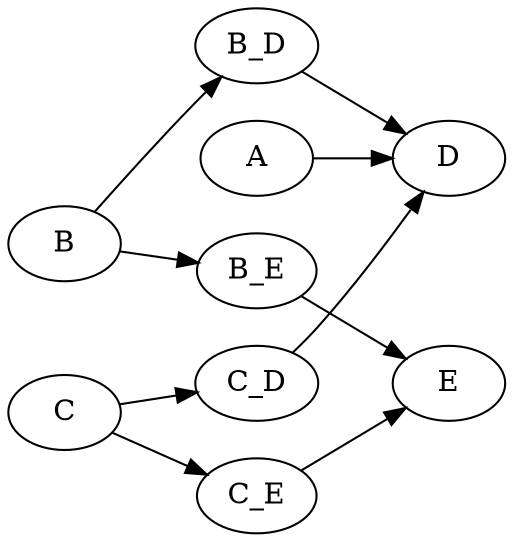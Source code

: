digraph g {
    rankdir="LR";
    A -> D;
    B -> B_D;
    B -> B_E;
    C -> C_D;
    C -> C_E;
    C_D -> D;
    C_E -> E;
    B_D -> D;
    B_E -> E;

}